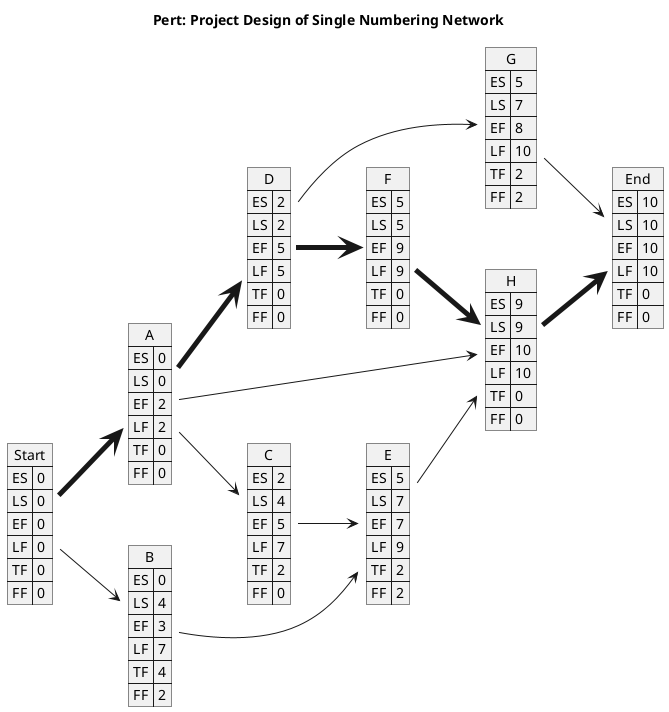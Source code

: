 
@startuml PERT
left to right direction
' Horizontal lines: -->, <--, <-->
' Vertical lines: ->, <-, <->
title Pert: Project Design of Single Numbering Network
map Start {
    ES => 0
    LS => 0
    EF => 0
    LF => 0
    TF => 0
    FF => 0
}
map A {
    ES => 0
    LS => 0
    EF => 2
    LF => 2
    TF => 0
    FF => 0
}
map B {
    ES => 0
    LS => 4
    EF => 3
    LF => 7
    TF => 4
    FF => 2
}
map C {
    ES => 2
    LS => 4
    EF => 5
    LF => 7
    TF => 2
    FF => 0
}
map D {
    ES => 2
    LS => 2
    EF => 5
    LF => 5
    TF => 0
    FF => 0
}
map E {
    ES => 5
    LS => 7
    EF => 7
    LF => 9
    TF => 2
    FF => 2
}
map F {
    ES => 5
    LS => 5
    EF => 9
    LF => 9
    TF => 0
    FF => 0
}
map G {
    ES => 5
    LS => 7
    EF => 8
    LF => 10
    TF => 2
    FF => 2
}
map H {
    ES => 9
    LS => 9
    EF => 10
    LF => 10
    TF => 0
    FF => 0
}
map End {
    ES => 10
    LS => 10
    EF => 10
    LF => 10
    TF => 0
    FF => 0
}
Start -[thickness=5]-> A
Start --> B
A --> C
A -[thickness=5]-> D
B --> E
C --> E
D -[thickness=5]-> F
D --> G
A --> H
E --> H
F -[thickness=5]-> H
G --> End
H -[thickness=5]-> End
@enduml